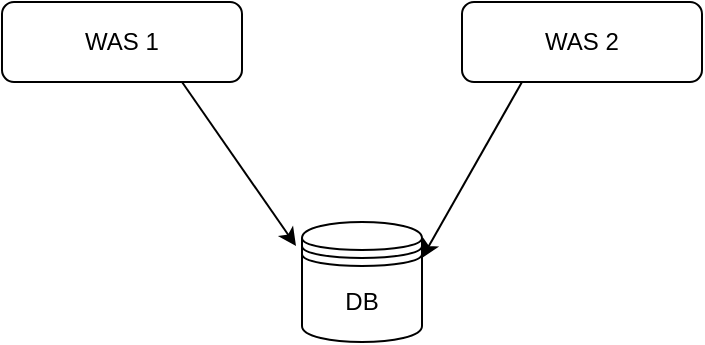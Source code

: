 <mxfile version="11.3.0" type="device" pages="1"><diagram id="ii-8DjQRl7E_qS3EdAwr" name="Page-1"><mxGraphModel dx="932" dy="666" grid="1" gridSize="10" guides="1" tooltips="1" connect="1" arrows="1" fold="1" page="1" pageScale="1" pageWidth="827" pageHeight="1169" math="0" shadow="0"><root><mxCell id="0"/><mxCell id="1" parent="0"/><mxCell id="Mx8gXpfa_zHjnDMq4REU-1" value="DB" style="shape=datastore;whiteSpace=wrap;html=1;" parent="1" vertex="1"><mxGeometry x="310" y="370" width="60" height="60" as="geometry"/></mxCell><mxCell id="qLB2LgQhjySJX_ZUmKl4-1" value="WAS 1" style="shape=ext;rounded=1;html=1;whiteSpace=wrap;" vertex="1" parent="1"><mxGeometry x="160" y="260" width="120" height="40" as="geometry"/></mxCell><mxCell id="qLB2LgQhjySJX_ZUmKl4-6" value="WAS 2" style="shape=ext;rounded=1;html=1;whiteSpace=wrap;" vertex="1" parent="1"><mxGeometry x="390" y="260" width="120" height="40" as="geometry"/></mxCell><mxCell id="qLB2LgQhjySJX_ZUmKl4-9" value="" style="endArrow=classic;html=1;exitX=0.75;exitY=1;exitDx=0;exitDy=0;entryX=-0.05;entryY=0.2;entryDx=0;entryDy=0;entryPerimeter=0;" edge="1" parent="1" source="qLB2LgQhjySJX_ZUmKl4-1" target="Mx8gXpfa_zHjnDMq4REU-1"><mxGeometry width="50" height="50" relative="1" as="geometry"><mxPoint x="150" y="500" as="sourcePoint"/><mxPoint x="200" y="450" as="targetPoint"/></mxGeometry></mxCell><mxCell id="qLB2LgQhjySJX_ZUmKl4-10" value="" style="endArrow=classic;html=1;exitX=0.25;exitY=1;exitDx=0;exitDy=0;entryX=1;entryY=0.3;entryDx=0;entryDy=0;" edge="1" parent="1" source="qLB2LgQhjySJX_ZUmKl4-6" target="Mx8gXpfa_zHjnDMq4REU-1"><mxGeometry width="50" height="50" relative="1" as="geometry"><mxPoint x="250" y="310" as="sourcePoint"/><mxPoint x="317" y="392" as="targetPoint"/></mxGeometry></mxCell></root></mxGraphModel></diagram></mxfile>